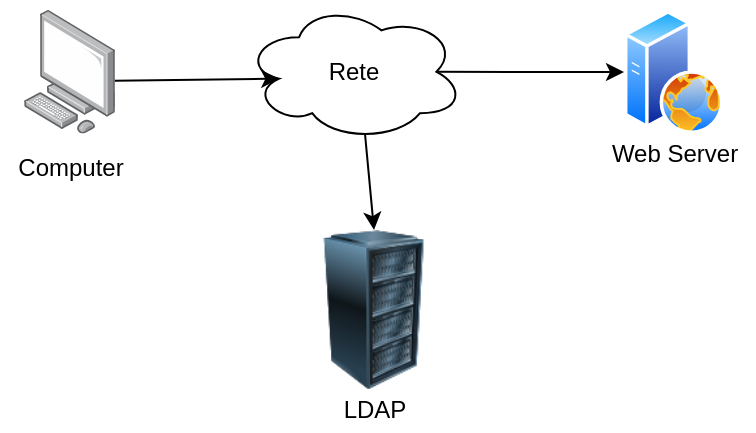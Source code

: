 <mxfile version="12.5.6" type="device"><diagram id="_1SgHaVRJcKjux6i4Dli" name="Page-1"><mxGraphModel dx="470" dy="356" grid="1" gridSize="10" guides="1" tooltips="1" connect="1" arrows="1" fold="1" page="1" pageScale="1" pageWidth="827" pageHeight="1169" math="0" shadow="0"><root><mxCell id="0"/><mxCell id="1" parent="0"/><mxCell id="6sRPbZfmcl1IrZGm5A2t-1" value="" style="points=[];aspect=fixed;html=1;align=center;shadow=0;dashed=0;image;image=img/lib/allied_telesis/computer_and_terminals/Personal_Computer.svg;" vertex="1" parent="1"><mxGeometry x="20" y="20" width="45.6" height="61.8" as="geometry"/></mxCell><mxCell id="6sRPbZfmcl1IrZGm5A2t-3" value="" style="aspect=fixed;perimeter=ellipsePerimeter;html=1;align=center;shadow=0;dashed=0;spacingTop=3;image;image=img/lib/active_directory/web_server.svg;" vertex="1" parent="1"><mxGeometry x="320" y="20" width="49.6" height="62" as="geometry"/></mxCell><mxCell id="6sRPbZfmcl1IrZGm5A2t-4" value="Rete" style="ellipse;shape=cloud;whiteSpace=wrap;html=1;" vertex="1" parent="1"><mxGeometry x="130" y="16.4" width="110" height="69" as="geometry"/></mxCell><mxCell id="6sRPbZfmcl1IrZGm5A2t-5" value="Computer" style="text;html=1;align=center;verticalAlign=middle;resizable=0;points=[];autosize=1;" vertex="1" parent="1"><mxGeometry x="8" y="89" width="70" height="20" as="geometry"/></mxCell><mxCell id="6sRPbZfmcl1IrZGm5A2t-6" value="" style="image;html=1;labelBackgroundColor=#ffffff;image=img/lib/clip_art/computers/Server_Rack_128x128.png" vertex="1" parent="1"><mxGeometry x="155" y="130" width="80" height="80" as="geometry"/></mxCell><mxCell id="6sRPbZfmcl1IrZGm5A2t-7" value="" style="endArrow=classic;html=1;exitX=0.996;exitY=0.573;exitDx=0;exitDy=0;exitPerimeter=0;entryX=0.16;entryY=0.55;entryDx=0;entryDy=0;entryPerimeter=0;" edge="1" parent="1" source="6sRPbZfmcl1IrZGm5A2t-1" target="6sRPbZfmcl1IrZGm5A2t-4"><mxGeometry width="50" height="50" relative="1" as="geometry"><mxPoint x="100" y="80" as="sourcePoint"/><mxPoint x="150" y="30" as="targetPoint"/></mxGeometry></mxCell><mxCell id="6sRPbZfmcl1IrZGm5A2t-8" value="" style="endArrow=classic;html=1;exitX=0.875;exitY=0.5;exitDx=0;exitDy=0;exitPerimeter=0;entryX=0;entryY=0.5;entryDx=0;entryDy=0;" edge="1" parent="1" source="6sRPbZfmcl1IrZGm5A2t-4" target="6sRPbZfmcl1IrZGm5A2t-3"><mxGeometry width="50" height="50" relative="1" as="geometry"><mxPoint x="250" y="130" as="sourcePoint"/><mxPoint x="300" y="80" as="targetPoint"/></mxGeometry></mxCell><mxCell id="6sRPbZfmcl1IrZGm5A2t-9" value="" style="endArrow=classic;html=1;exitX=0.55;exitY=0.95;exitDx=0;exitDy=0;exitPerimeter=0;entryX=0.5;entryY=0;entryDx=0;entryDy=0;" edge="1" parent="1" source="6sRPbZfmcl1IrZGm5A2t-4" target="6sRPbZfmcl1IrZGm5A2t-6"><mxGeometry width="50" height="50" relative="1" as="geometry"><mxPoint x="280" y="130" as="sourcePoint"/><mxPoint x="330" y="80" as="targetPoint"/></mxGeometry></mxCell><mxCell id="6sRPbZfmcl1IrZGm5A2t-13" value="Web Server" style="text;html=1;align=center;verticalAlign=middle;resizable=0;points=[];autosize=1;" vertex="1" parent="1"><mxGeometry x="304.8" y="82" width="80" height="20" as="geometry"/></mxCell><mxCell id="6sRPbZfmcl1IrZGm5A2t-14" value="LDAP" style="text;html=1;align=center;verticalAlign=middle;resizable=0;points=[];autosize=1;" vertex="1" parent="1"><mxGeometry x="170" y="210" width="50" height="20" as="geometry"/></mxCell></root></mxGraphModel></diagram></mxfile>
